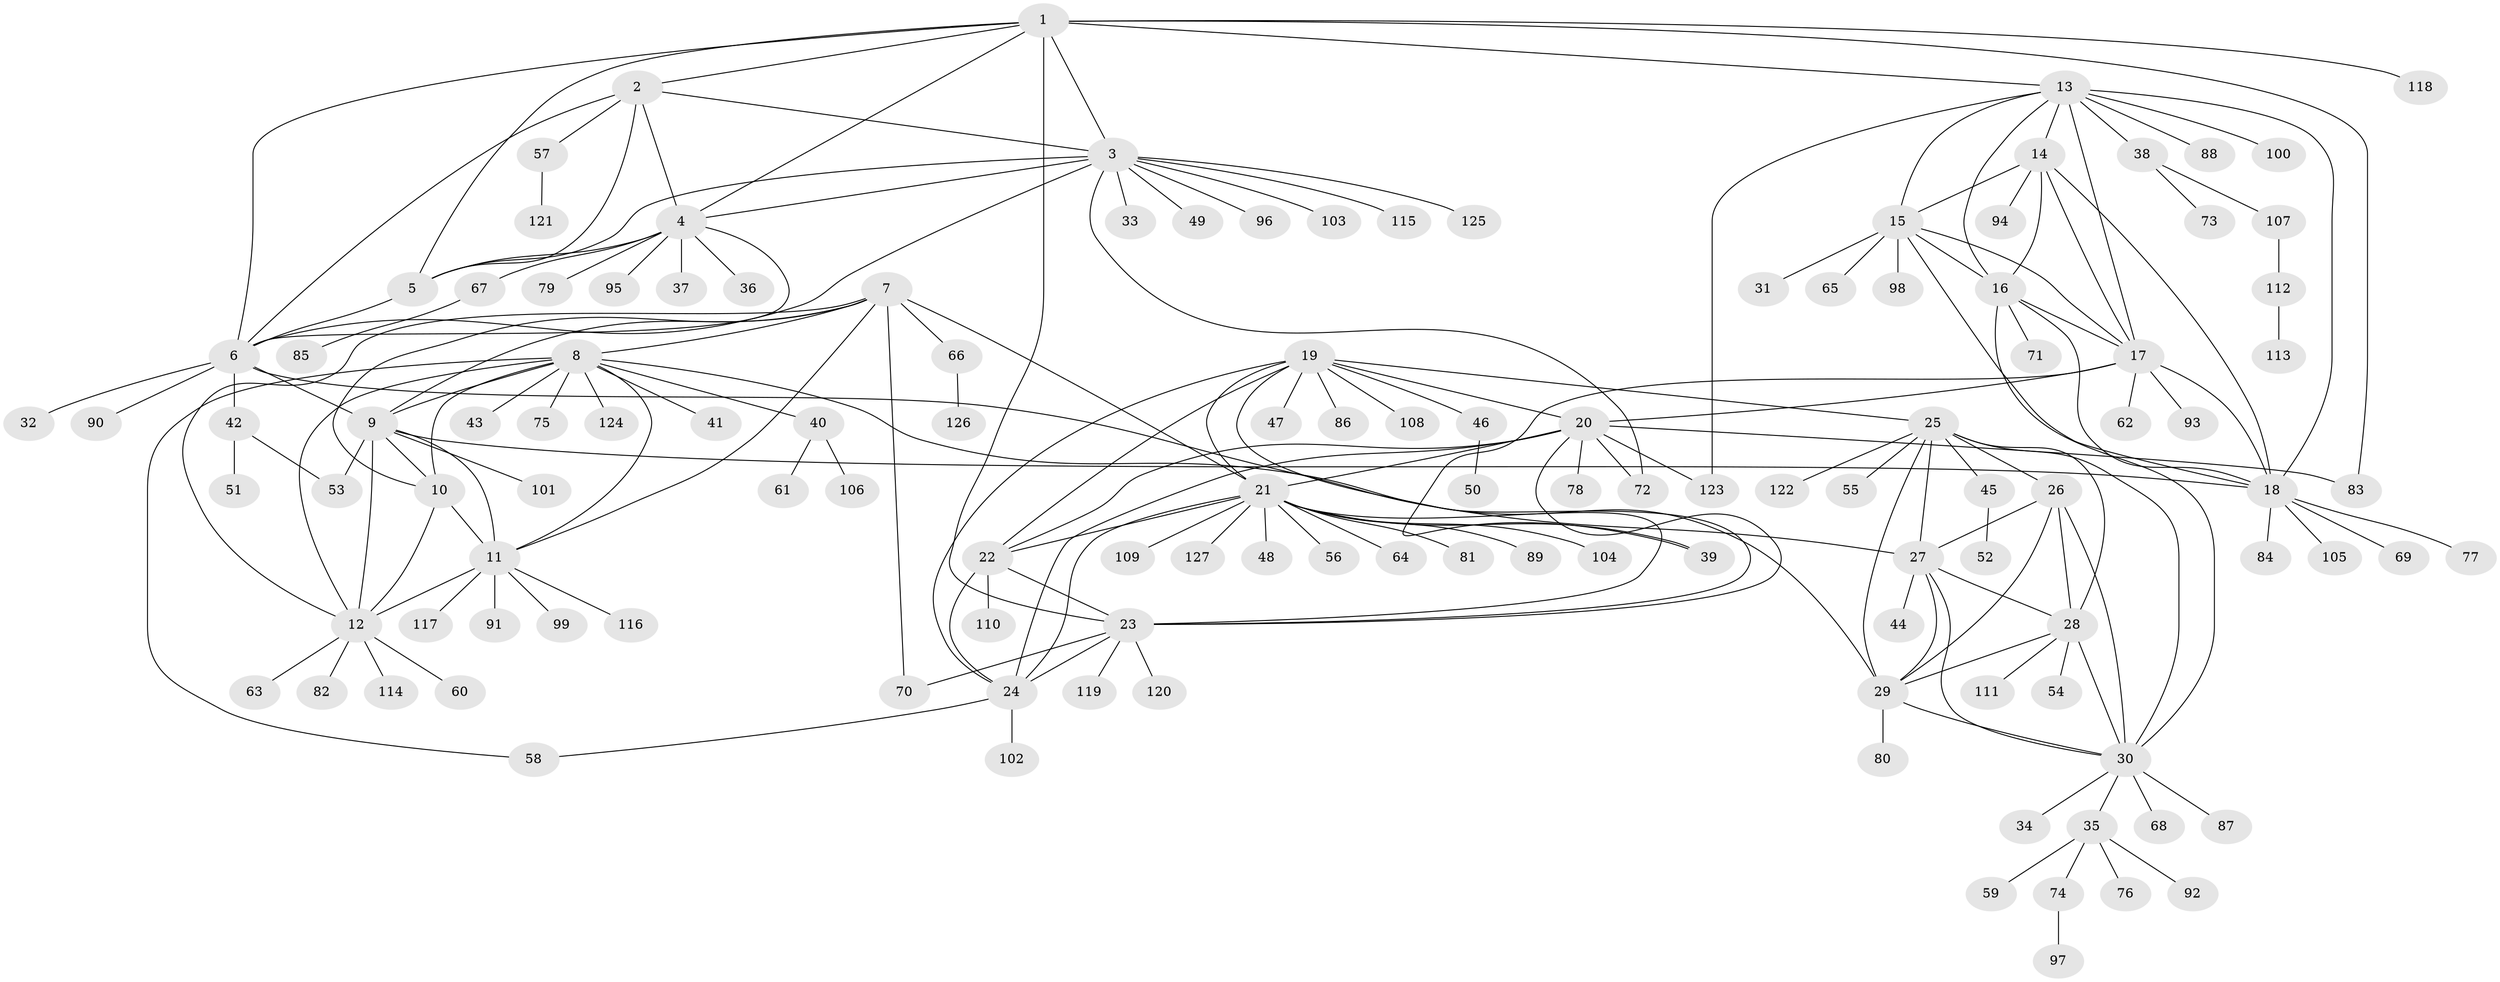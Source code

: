 // coarse degree distribution, {3: 0.011363636363636364, 12: 0.022727272727272728, 4: 0.03409090909090909, 10: 0.011363636363636364, 13: 0.011363636363636364, 5: 0.011363636363636364, 8: 0.011363636363636364, 6: 0.011363636363636364, 11: 0.022727272727272728, 1: 0.8068181818181818, 2: 0.03409090909090909, 20: 0.011363636363636364}
// Generated by graph-tools (version 1.1) at 2025/59/03/04/25 21:59:00]
// undirected, 127 vertices, 189 edges
graph export_dot {
graph [start="1"]
  node [color=gray90,style=filled];
  1;
  2;
  3;
  4;
  5;
  6;
  7;
  8;
  9;
  10;
  11;
  12;
  13;
  14;
  15;
  16;
  17;
  18;
  19;
  20;
  21;
  22;
  23;
  24;
  25;
  26;
  27;
  28;
  29;
  30;
  31;
  32;
  33;
  34;
  35;
  36;
  37;
  38;
  39;
  40;
  41;
  42;
  43;
  44;
  45;
  46;
  47;
  48;
  49;
  50;
  51;
  52;
  53;
  54;
  55;
  56;
  57;
  58;
  59;
  60;
  61;
  62;
  63;
  64;
  65;
  66;
  67;
  68;
  69;
  70;
  71;
  72;
  73;
  74;
  75;
  76;
  77;
  78;
  79;
  80;
  81;
  82;
  83;
  84;
  85;
  86;
  87;
  88;
  89;
  90;
  91;
  92;
  93;
  94;
  95;
  96;
  97;
  98;
  99;
  100;
  101;
  102;
  103;
  104;
  105;
  106;
  107;
  108;
  109;
  110;
  111;
  112;
  113;
  114;
  115;
  116;
  117;
  118;
  119;
  120;
  121;
  122;
  123;
  124;
  125;
  126;
  127;
  1 -- 2;
  1 -- 3;
  1 -- 4;
  1 -- 5;
  1 -- 6;
  1 -- 13;
  1 -- 23;
  1 -- 83;
  1 -- 118;
  2 -- 3;
  2 -- 4;
  2 -- 5;
  2 -- 6;
  2 -- 57;
  3 -- 4;
  3 -- 5;
  3 -- 6;
  3 -- 33;
  3 -- 49;
  3 -- 72;
  3 -- 96;
  3 -- 103;
  3 -- 115;
  3 -- 125;
  4 -- 5;
  4 -- 6;
  4 -- 36;
  4 -- 37;
  4 -- 67;
  4 -- 79;
  4 -- 95;
  5 -- 6;
  6 -- 9;
  6 -- 27;
  6 -- 32;
  6 -- 42;
  6 -- 90;
  7 -- 8;
  7 -- 9;
  7 -- 10;
  7 -- 11;
  7 -- 12;
  7 -- 21;
  7 -- 66;
  7 -- 70;
  8 -- 9;
  8 -- 10;
  8 -- 11;
  8 -- 12;
  8 -- 29;
  8 -- 40;
  8 -- 41;
  8 -- 43;
  8 -- 58;
  8 -- 75;
  8 -- 124;
  9 -- 10;
  9 -- 11;
  9 -- 12;
  9 -- 18;
  9 -- 53;
  9 -- 101;
  10 -- 11;
  10 -- 12;
  11 -- 12;
  11 -- 91;
  11 -- 99;
  11 -- 116;
  11 -- 117;
  12 -- 60;
  12 -- 63;
  12 -- 82;
  12 -- 114;
  13 -- 14;
  13 -- 15;
  13 -- 16;
  13 -- 17;
  13 -- 18;
  13 -- 38;
  13 -- 88;
  13 -- 100;
  13 -- 123;
  14 -- 15;
  14 -- 16;
  14 -- 17;
  14 -- 18;
  14 -- 94;
  15 -- 16;
  15 -- 17;
  15 -- 18;
  15 -- 31;
  15 -- 65;
  15 -- 98;
  16 -- 17;
  16 -- 18;
  16 -- 30;
  16 -- 71;
  17 -- 18;
  17 -- 20;
  17 -- 39;
  17 -- 62;
  17 -- 93;
  18 -- 69;
  18 -- 77;
  18 -- 84;
  18 -- 105;
  19 -- 20;
  19 -- 21;
  19 -- 22;
  19 -- 23;
  19 -- 24;
  19 -- 25;
  19 -- 46;
  19 -- 47;
  19 -- 86;
  19 -- 108;
  20 -- 21;
  20 -- 22;
  20 -- 23;
  20 -- 24;
  20 -- 72;
  20 -- 78;
  20 -- 83;
  20 -- 123;
  21 -- 22;
  21 -- 23;
  21 -- 24;
  21 -- 39;
  21 -- 48;
  21 -- 56;
  21 -- 64;
  21 -- 81;
  21 -- 89;
  21 -- 104;
  21 -- 109;
  21 -- 127;
  22 -- 23;
  22 -- 24;
  22 -- 110;
  23 -- 24;
  23 -- 70;
  23 -- 119;
  23 -- 120;
  24 -- 58;
  24 -- 102;
  25 -- 26;
  25 -- 27;
  25 -- 28;
  25 -- 29;
  25 -- 30;
  25 -- 45;
  25 -- 55;
  25 -- 122;
  26 -- 27;
  26 -- 28;
  26 -- 29;
  26 -- 30;
  27 -- 28;
  27 -- 29;
  27 -- 30;
  27 -- 44;
  28 -- 29;
  28 -- 30;
  28 -- 54;
  28 -- 111;
  29 -- 30;
  29 -- 80;
  30 -- 34;
  30 -- 35;
  30 -- 68;
  30 -- 87;
  35 -- 59;
  35 -- 74;
  35 -- 76;
  35 -- 92;
  38 -- 73;
  38 -- 107;
  40 -- 61;
  40 -- 106;
  42 -- 51;
  42 -- 53;
  45 -- 52;
  46 -- 50;
  57 -- 121;
  66 -- 126;
  67 -- 85;
  74 -- 97;
  107 -- 112;
  112 -- 113;
}
